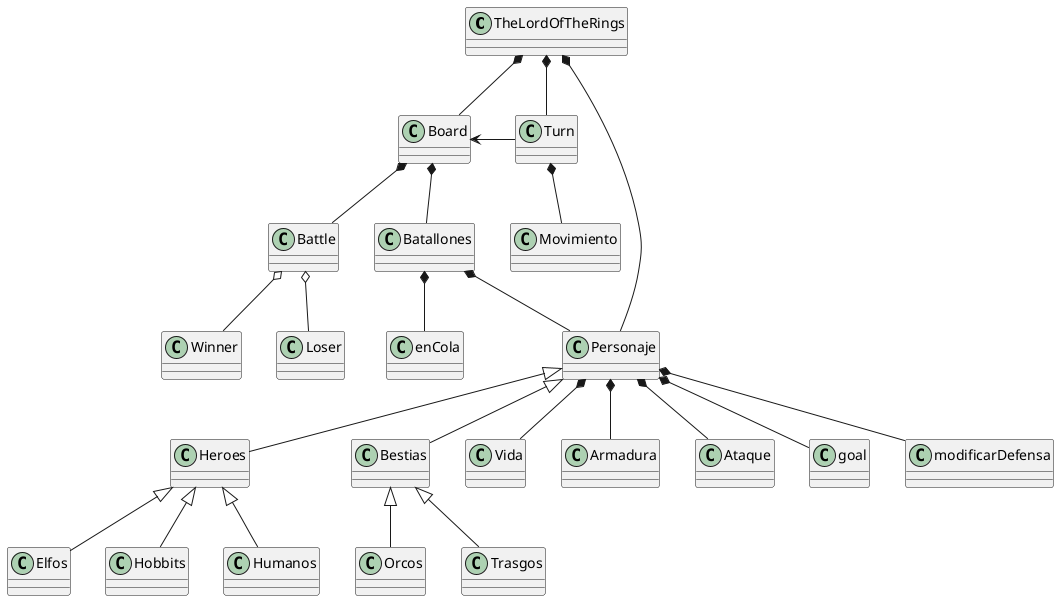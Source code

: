 @startuml ElSeñordelosAnillos

TheLordOfTheRings *-- Personaje

Personaje <|-- Heroes
Personaje <|-- Bestias

Heroes <|-- Elfos
Heroes <|-- Hobbits
Heroes <|-- Humanos

Bestias <|-- Orcos
Bestias <|-- Trasgos 

Personaje *-- Vida
Personaje *-- Armadura 
Personaje *-- Ataque
Personaje *-- goal
Personaje *-down- modificarDefensa
TheLordOfTheRings *-- Turn
TheLordOfTheRings *-- Board

Turn *-- Movimiento 
Board *-- Battle
Board *-- Batallones
Batallones *-- Personaje
Batallones *-- enCola
Battle o-- Winner 
Battle o-- Loser

Board <- Turn


@enduml